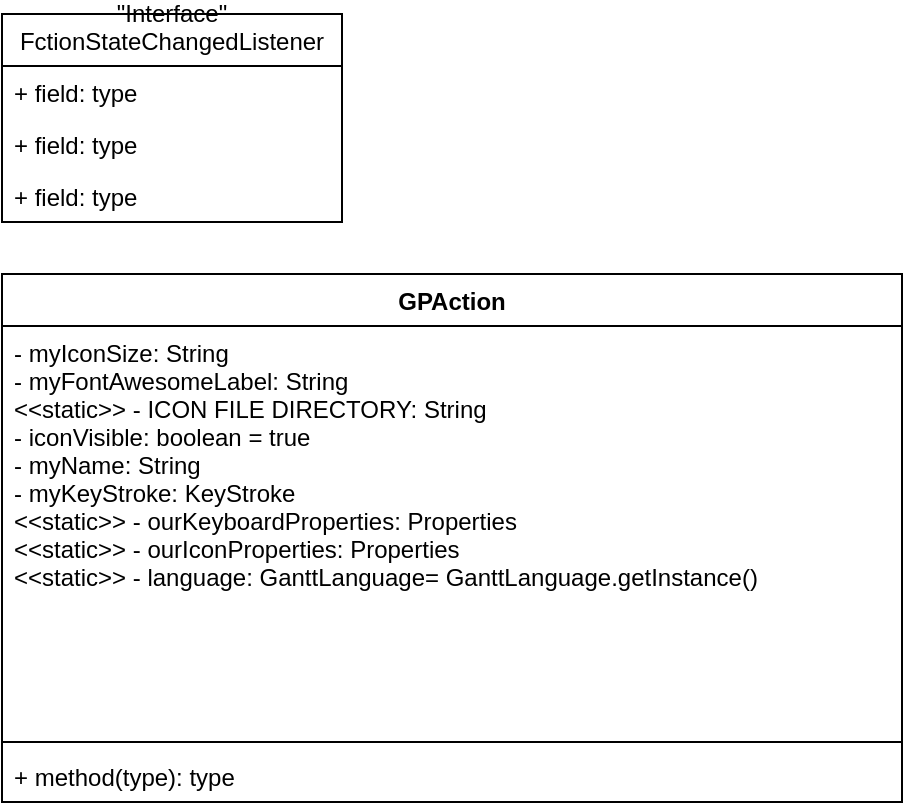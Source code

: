 <mxfile version="10.7.7" type="github"><diagram id="OQN8Db8-lWRxV0zVlcuO" name="Page-1"><mxGraphModel dx="672" dy="705" grid="1" gridSize="10" guides="1" tooltips="1" connect="1" arrows="1" fold="1" page="1" pageScale="1" pageWidth="827" pageHeight="1169" math="0" shadow="0"><root><mxCell id="0"/><mxCell id="1" parent="0"/><mxCell id="iIMuPvjKoYq9ehOnc8bU-1" value="&quot;Interface&quot;&#10;FctionStateChangedListener&#10;" style="swimlane;fontStyle=0;childLayout=stackLayout;horizontal=1;startSize=26;fillColor=none;horizontalStack=0;resizeParent=1;resizeParentMax=0;resizeLast=0;collapsible=1;marginBottom=0;" vertex="1" parent="1"><mxGeometry x="20" y="20" width="170" height="104" as="geometry"/></mxCell><mxCell id="iIMuPvjKoYq9ehOnc8bU-2" value="+ field: type" style="text;strokeColor=none;fillColor=none;align=left;verticalAlign=top;spacingLeft=4;spacingRight=4;overflow=hidden;rotatable=0;points=[[0,0.5],[1,0.5]];portConstraint=eastwest;" vertex="1" parent="iIMuPvjKoYq9ehOnc8bU-1"><mxGeometry y="26" width="170" height="26" as="geometry"/></mxCell><mxCell id="iIMuPvjKoYq9ehOnc8bU-3" value="+ field: type" style="text;strokeColor=none;fillColor=none;align=left;verticalAlign=top;spacingLeft=4;spacingRight=4;overflow=hidden;rotatable=0;points=[[0,0.5],[1,0.5]];portConstraint=eastwest;" vertex="1" parent="iIMuPvjKoYq9ehOnc8bU-1"><mxGeometry y="52" width="170" height="26" as="geometry"/></mxCell><mxCell id="iIMuPvjKoYq9ehOnc8bU-4" value="+ field: type" style="text;strokeColor=none;fillColor=none;align=left;verticalAlign=top;spacingLeft=4;spacingRight=4;overflow=hidden;rotatable=0;points=[[0,0.5],[1,0.5]];portConstraint=eastwest;" vertex="1" parent="iIMuPvjKoYq9ehOnc8bU-1"><mxGeometry y="78" width="170" height="26" as="geometry"/></mxCell><mxCell id="iIMuPvjKoYq9ehOnc8bU-5" value="GPAction" style="swimlane;fontStyle=1;align=center;verticalAlign=top;childLayout=stackLayout;horizontal=1;startSize=26;horizontalStack=0;resizeParent=1;resizeParentMax=0;resizeLast=0;collapsible=1;marginBottom=0;" vertex="1" parent="1"><mxGeometry x="20" y="150" width="450" height="264" as="geometry"/></mxCell><mxCell id="iIMuPvjKoYq9ehOnc8bU-6" value="- myIconSize: String&#10;- myFontAwesomeLabel: String&#10;&lt;&lt;static&gt;&gt; - ICON FILE DIRECTORY: String&#10;- iconVisible: boolean = true&#10;- myName: String&#10;- myKeyStroke: KeyStroke&#10;&lt;&lt;static&gt;&gt; - ourKeyboardProperties: Properties&#10;&lt;&lt;static&gt;&gt; - ourIconProperties: Properties&#10;&lt;&lt;static&gt;&gt; - language: GanttLanguage= GanttLanguage.getInstance()&#10;" style="text;strokeColor=none;fillColor=none;align=left;verticalAlign=top;spacingLeft=4;spacingRight=4;overflow=hidden;rotatable=0;points=[[0,0.5],[1,0.5]];portConstraint=eastwest;" vertex="1" parent="iIMuPvjKoYq9ehOnc8bU-5"><mxGeometry y="26" width="450" height="204" as="geometry"/></mxCell><mxCell id="iIMuPvjKoYq9ehOnc8bU-7" value="" style="line;strokeWidth=1;fillColor=none;align=left;verticalAlign=middle;spacingTop=-1;spacingLeft=3;spacingRight=3;rotatable=0;labelPosition=right;points=[];portConstraint=eastwest;" vertex="1" parent="iIMuPvjKoYq9ehOnc8bU-5"><mxGeometry y="230" width="450" height="8" as="geometry"/></mxCell><mxCell id="iIMuPvjKoYq9ehOnc8bU-8" value="+ method(type): type" style="text;strokeColor=none;fillColor=none;align=left;verticalAlign=top;spacingLeft=4;spacingRight=4;overflow=hidden;rotatable=0;points=[[0,0.5],[1,0.5]];portConstraint=eastwest;" vertex="1" parent="iIMuPvjKoYq9ehOnc8bU-5"><mxGeometry y="238" width="450" height="26" as="geometry"/></mxCell></root></mxGraphModel></diagram></mxfile>